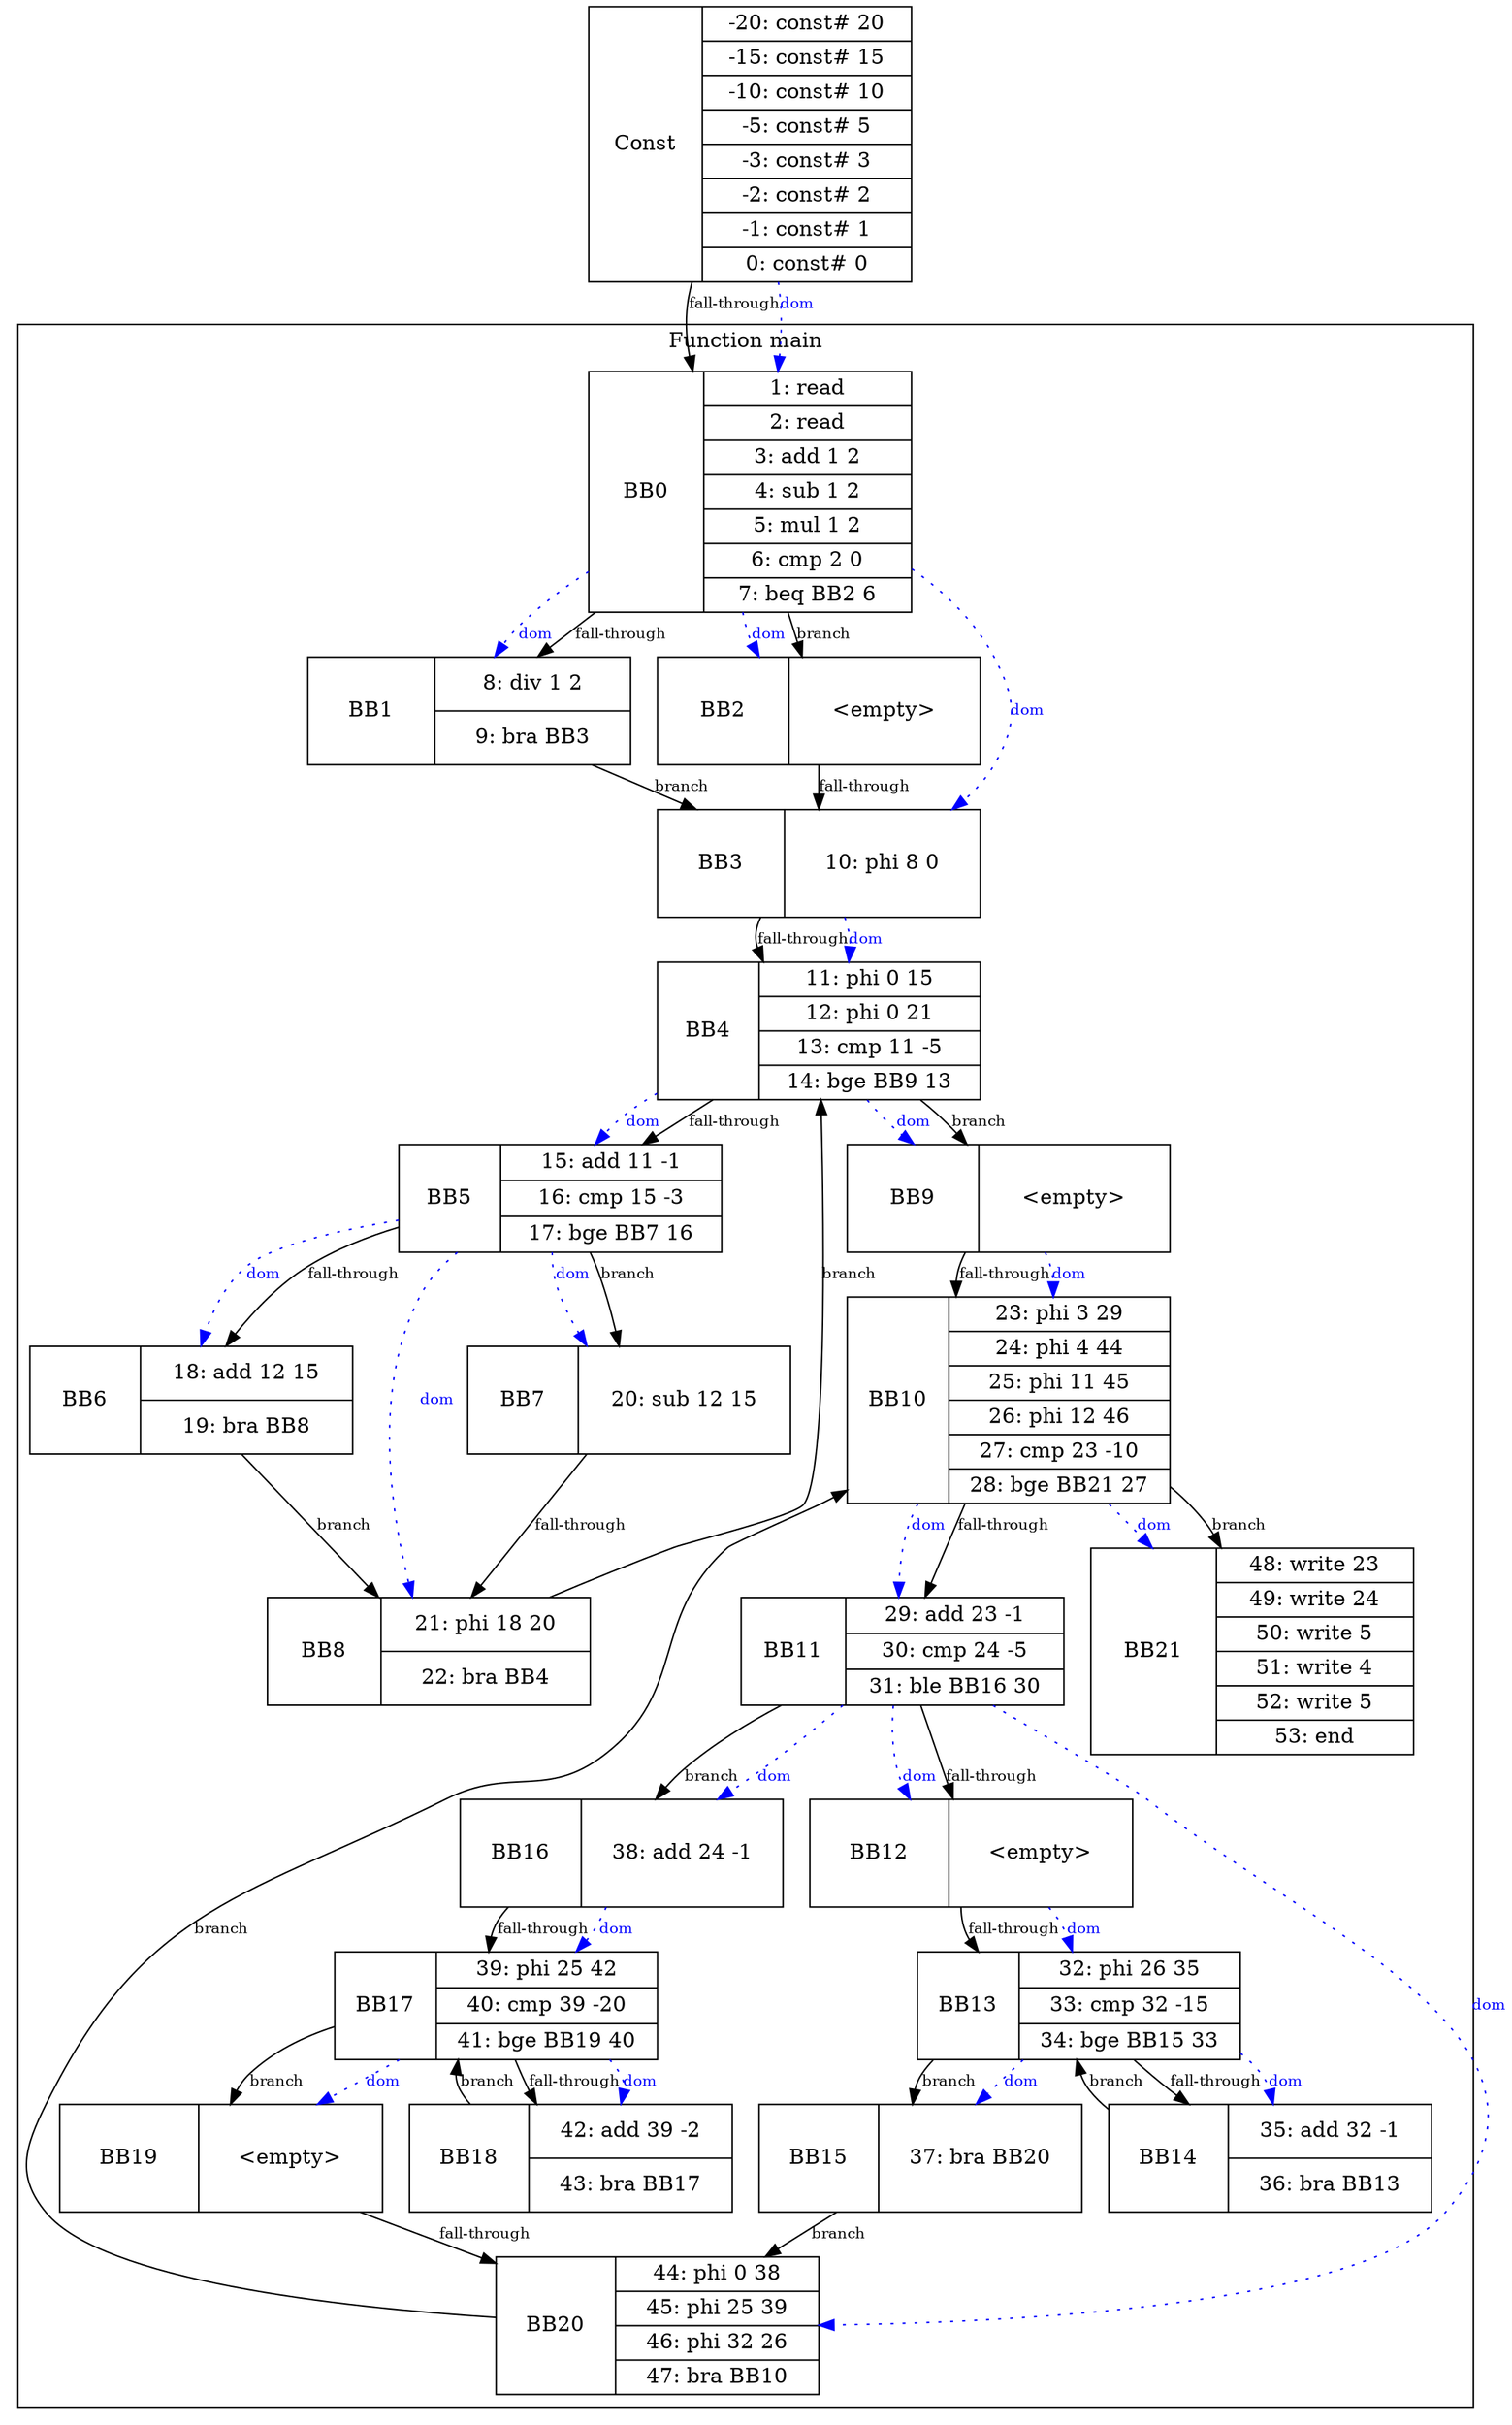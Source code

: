 digraph ir {
subgraph cluster_main {
	node [shape=record];
	label="Function main";
	rankdir=TB;
	ranksep=1.0;
	nodesep=0.5;

	BB0_main [width=3.0, height=1.0, label="BB0 | {1: read | 2: read | 3: add 1 2 | 4: sub 1 2 | 5: mul 1 2 | 6: cmp 2 0 | 7: beq BB2 6}"];
	BB0_main -> BB1_main [label="fall-through", fontsize=10];
	BB0_main -> BB2_main [label="branch", fontsize=10];
	BB1_main [width=3.0, height=1.0, label="BB1 | {8: div 1 2 | 9: bra BB3}"];
	BB1_main -> BB3_main [label="branch", fontsize=10];
	BB0_main -> BB1_main [style=dotted, color=blue, fontsize=10, label="dom", fontcolor=blue];
	BB2_main [width=3.0, height=1.0, label="BB2 | {\<empty\>}"];
	BB2_main -> BB3_main [label="fall-through", fontsize=10];
	BB0_main -> BB2_main [style=dotted, color=blue, fontsize=10, label="dom", fontcolor=blue];
	BB3_main [width=3.0, height=1.0, label="BB3 | {10: phi 8 0}"];
	BB3_main -> BB4_main [label="fall-through", fontsize=10];
	BB0_main -> BB3_main [style=dotted, color=blue, fontsize=10, label="dom", fontcolor=blue];
	BB4_main [width=3.0, height=1.0, label="BB4 | {11: phi 0 15 | 12: phi 0 21 | 13: cmp 11 -5 | 14: bge BB9 13}"];
	BB4_main -> BB5_main [label="fall-through", fontsize=10];
	BB4_main -> BB9_main [label="branch", fontsize=10];
	BB3_main -> BB4_main [style=dotted, color=blue, fontsize=10, label="dom", fontcolor=blue];
	BB5_main [width=3.0, height=1.0, label="BB5 | {15: add 11 -1 | 16: cmp 15 -3 | 17: bge BB7 16}"];
	BB5_main -> BB6_main [label="fall-through", fontsize=10];
	BB5_main -> BB7_main [label="branch", fontsize=10];
	BB4_main -> BB5_main [style=dotted, color=blue, fontsize=10, label="dom", fontcolor=blue];
	BB6_main [width=3.0, height=1.0, label="BB6 | {18: add 12 15 | 19: bra BB8}"];
	BB6_main -> BB8_main [label="branch", fontsize=10];
	BB5_main -> BB6_main [style=dotted, color=blue, fontsize=10, label="dom", fontcolor=blue];
	BB7_main [width=3.0, height=1.0, label="BB7 | {20: sub 12 15}"];
	BB7_main -> BB8_main [label="fall-through", fontsize=10];
	BB5_main -> BB7_main [style=dotted, color=blue, fontsize=10, label="dom", fontcolor=blue];
	BB8_main [width=3.0, height=1.0, label="BB8 | {21: phi 18 20 | 22: bra BB4}"];
	BB8_main -> BB4_main [label="branch", fontsize=10];
	BB5_main -> BB8_main [style=dotted, color=blue, fontsize=10, label="dom", fontcolor=blue];
	BB9_main [width=3.0, height=1.0, label="BB9 | {\<empty\>}"];
	BB9_main -> BB10_main [label="fall-through", fontsize=10];
	BB4_main -> BB9_main [style=dotted, color=blue, fontsize=10, label="dom", fontcolor=blue];
	BB10_main [width=3.0, height=1.0, label="BB10 | {23: phi 3 29 | 24: phi 4 44 | 25: phi 11 45 | 26: phi 12 46 | 27: cmp 23 -10 | 28: bge BB21 27}"];
	BB10_main -> BB11_main [label="fall-through", fontsize=10];
	BB10_main -> BB21_main [label="branch", fontsize=10];
	BB9_main -> BB10_main [style=dotted, color=blue, fontsize=10, label="dom", fontcolor=blue];
	BB11_main [width=3.0, height=1.0, label="BB11 | {29: add 23 -1 | 30: cmp 24 -5 | 31: ble BB16 30}"];
	BB11_main -> BB12_main [label="fall-through", fontsize=10];
	BB11_main -> BB16_main [label="branch", fontsize=10];
	BB10_main -> BB11_main [style=dotted, color=blue, fontsize=10, label="dom", fontcolor=blue];
	BB12_main [width=3.0, height=1.0, label="BB12 | {\<empty\>}"];
	BB12_main -> BB13_main [label="fall-through", fontsize=10];
	BB11_main -> BB12_main [style=dotted, color=blue, fontsize=10, label="dom", fontcolor=blue];
	BB13_main [width=3.0, height=1.0, label="BB13 | {32: phi 26 35 | 33: cmp 32 -15 | 34: bge BB15 33}"];
	BB13_main -> BB14_main [label="fall-through", fontsize=10];
	BB13_main -> BB15_main [label="branch", fontsize=10];
	BB12_main -> BB13_main [style=dotted, color=blue, fontsize=10, label="dom", fontcolor=blue];
	BB14_main [width=3.0, height=1.0, label="BB14 | {35: add 32 -1 | 36: bra BB13}"];
	BB14_main -> BB13_main [label="branch", fontsize=10];
	BB13_main -> BB14_main [style=dotted, color=blue, fontsize=10, label="dom", fontcolor=blue];
	BB15_main [width=3.0, height=1.0, label="BB15 | {37: bra BB20}"];
	BB15_main -> BB20_main [label="branch", fontsize=10];
	BB13_main -> BB15_main [style=dotted, color=blue, fontsize=10, label="dom", fontcolor=blue];
	BB16_main [width=3.0, height=1.0, label="BB16 | {38: add 24 -1}"];
	BB16_main -> BB17_main [label="fall-through", fontsize=10];
	BB11_main -> BB16_main [style=dotted, color=blue, fontsize=10, label="dom", fontcolor=blue];
	BB17_main [width=3.0, height=1.0, label="BB17 | {39: phi 25 42 | 40: cmp 39 -20 | 41: bge BB19 40}"];
	BB17_main -> BB18_main [label="fall-through", fontsize=10];
	BB17_main -> BB19_main [label="branch", fontsize=10];
	BB16_main -> BB17_main [style=dotted, color=blue, fontsize=10, label="dom", fontcolor=blue];
	BB18_main [width=3.0, height=1.0, label="BB18 | {42: add 39 -2 | 43: bra BB17}"];
	BB18_main -> BB17_main [label="branch", fontsize=10];
	BB17_main -> BB18_main [style=dotted, color=blue, fontsize=10, label="dom", fontcolor=blue];
	BB19_main [width=3.0, height=1.0, label="BB19 | {\<empty\>}"];
	BB19_main -> BB20_main [label="fall-through", fontsize=10];
	BB17_main -> BB19_main [style=dotted, color=blue, fontsize=10, label="dom", fontcolor=blue];
	BB20_main [width=3.0, height=1.0, label="BB20 | {44: phi 0 38 | 45: phi 25 39 | 46: phi 32 26 | 47: bra BB10}"];
	BB20_main -> BB10_main [label="branch", fontsize=10];
	BB11_main -> BB20_main [style=dotted, color=blue, fontsize=10, label="dom", fontcolor=blue];
	BB21_main [width=3.0, height=1.0, label="BB21 | {48: write 23 | 49: write 24 | 50: write 5 | 51: write 4 | 52: write 5 | 53: end}"];
	BB10_main -> BB21_main [style=dotted, color=blue, fontsize=10, label="dom", fontcolor=blue];
}
subgraph const_block {
	const_block [shape=record, width=3.0, height=1.0, label="Const | {-20: const# 20 | -15: const# 15 | -10: const# 10 | -5: const# 5 | -3: const# 3 | -2: const# 2 | -1: const# 1 | 0: const# 0}"];
	const_block -> BB0_main [label="fall-through", fontsize=10];
	const_block -> BB0_main [label="dom", color=blue, style=dotted, fontsize=10, fontcolor=blue];
}
}
